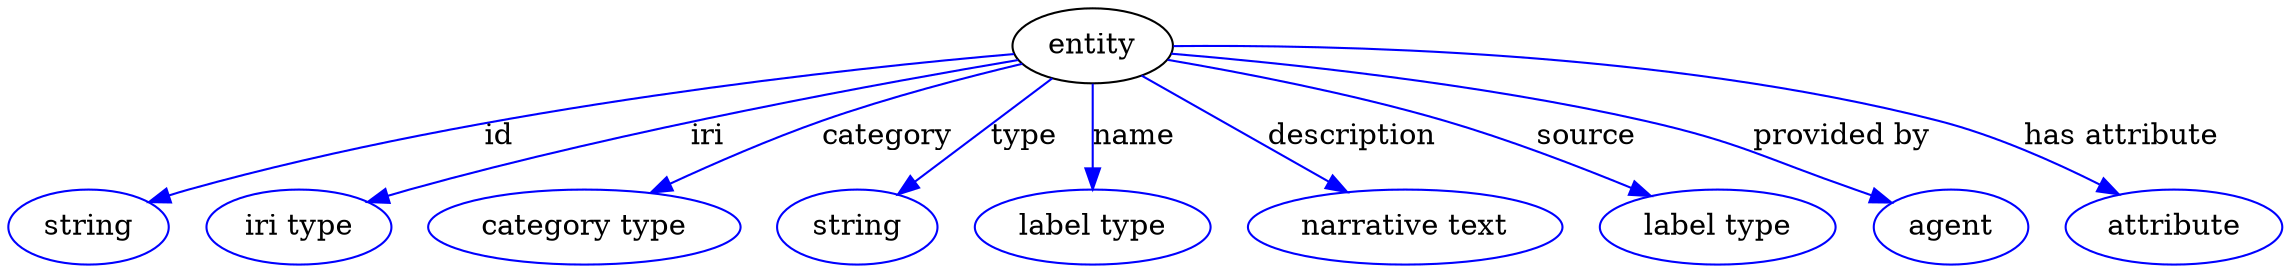 digraph {
	graph [bb="0,0,1091.3,123"];
	node [label="\N"];
	entity	[height=0.5,
		label=entity,
		pos="520.35,105",
		width=1.0652];
	id	[color=blue,
		height=0.5,
		label=string,
		pos="38.347,18",
		width=1.0652];
	entity -> id	[color=blue,
		label=id,
		lp="235.35,61.5",
		pos="e,67.333,29.984 482.86,101.09 406.88,94.536 229.79,75.99 86.347,36 83.238,35.133 80.041,34.168 76.842,33.151",
		style=solid];
	iri	[color=blue,
		height=0.5,
		label="iri type",
		pos="139.35,18",
		width=1.2277];
	entity -> iri	[color=blue,
		label=iri,
		lp="335.35,61.5",
		pos="e,172.3,30.015 484.54,98.186 423.85,87.973 297.13,65.105 192.35,36 188.99,35.067 185.52,34.058 182.04,33.015",
		style=solid];
	category	[color=blue,
		height=0.5,
		label="category type",
		pos="276.35,18",
		width=2.0762];
	entity -> category	[color=blue,
		label=category,
		lp="421.85,61.5",
		pos="e,308.26,34.54 486.53,96.373 460.04,90.046 422.43,80.282 390.35,69 365.66,60.319 338.82,48.664 317.39,38.791",
		style=solid];
	type	[color=blue,
		height=0.5,
		label=string,
		pos="407.35,18",
		width=1.0652];
	entity -> type	[color=blue,
		label=type,
		lp="487.35,61.5",
		pos="e,426.9,33.706 500.92,89.388 482.73,75.704 455.36,55.115 434.91,39.735",
		style=solid];
	name	[color=blue,
		height=0.5,
		label="label type",
		pos="520.35,18",
		width=1.5707];
	entity -> name	[color=blue,
		label=name,
		lp="540.35,61.5",
		pos="e,520.35,36.175 520.35,86.799 520.35,75.163 520.35,59.548 520.35,46.237",
		style=solid];
	description	[color=blue,
		height=0.5,
		label="narrative text",
		pos="670.35,18",
		width=2.0943];
	entity -> description	[color=blue,
		label=description,
		lp="644.85,61.5",
		pos="e,642.48,34.789 543.78,90.719 567.87,77.068 605.72,55.622 633.76,39.735",
		style=solid];
	source	[color=blue,
		height=0.5,
		label="label type",
		pos="820.35,18",
		width=1.5707];
	entity -> source	[color=blue,
		label=source,
		lp="757.35,61.5",
		pos="e,788.27,32.902 556.03,98.324 590.52,92.438 644.05,82.242 689.35,69 719.91,60.066 753.43,47.21 778.92,36.771",
		style=solid];
	"provided by"	[color=blue,
		height=0.5,
		label=agent,
		pos="932.35,18",
		width=1.0291];
	entity -> "provided by"	[color=blue,
		label="provided by",
		lp="879.85,61.5",
		pos="e,903.7,29.78 558.04,101.22 609.77,96.915 705.48,87.159 785.35,69 831.4,58.53 841.75,51.521 886.35,36 888.9,35.112 891.52,34.184 \
894.16,33.238",
		style=solid];
	"has attribute"	[color=blue,
		height=0.5,
		label=attribute,
		pos="1039.3,18",
		width=1.4443];
	entity -> "has attribute"	[color=blue,
		label="has attribute",
		lp="1014.3,61.5",
		pos="e,1012.9,33.737 558.83,104.86 631.76,105.58 794.61,102.82 926.35,69 953.32,62.077 981.99,49.321 1003.7,38.427",
		style=solid];
}
